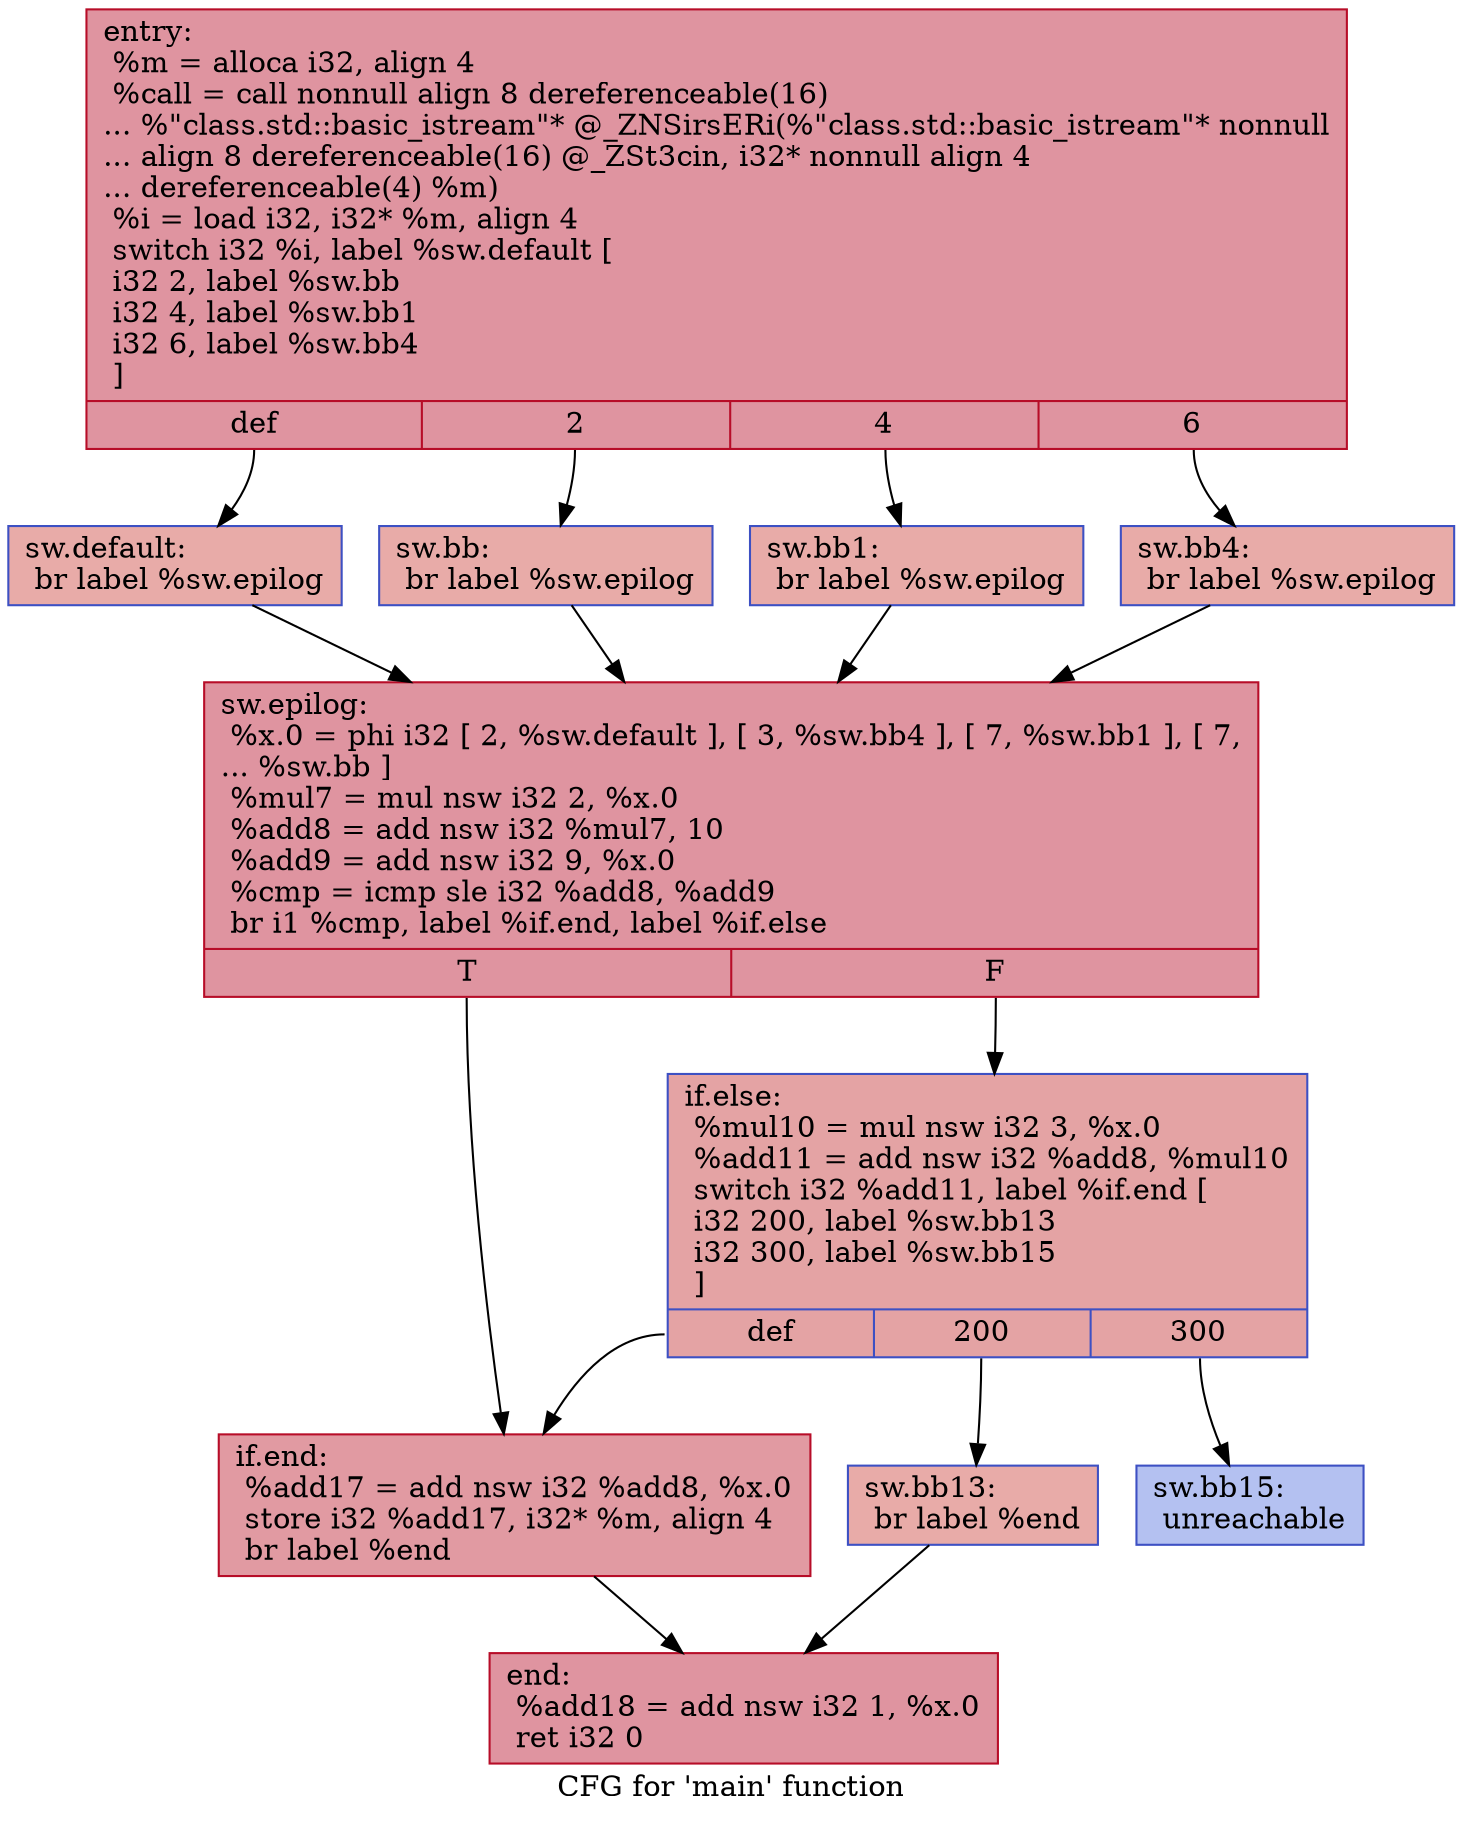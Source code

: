 digraph "CFG for 'main' function" {
	label="CFG for 'main' function";

	Node0x55c660ad3fc0 [shape=record,color="#b70d28ff", style=filled, fillcolor="#b70d2870",label="{entry:\l  %m = alloca i32, align 4\l  %call = call nonnull align 8 dereferenceable(16)\l... %\"class.std::basic_istream\"* @_ZNSirsERi(%\"class.std::basic_istream\"* nonnull\l... align 8 dereferenceable(16) @_ZSt3cin, i32* nonnull align 4\l... dereferenceable(4) %m)\l  %i = load i32, i32* %m, align 4\l  switch i32 %i, label %sw.default [\l    i32 2, label %sw.bb\l    i32 4, label %sw.bb1\l    i32 6, label %sw.bb4\l  ]\l|{<s0>def|<s1>2|<s2>4|<s3>6}}"];
	Node0x55c660ad3fc0:s0 -> Node0x55c660ad4400;
	Node0x55c660ad3fc0:s1 -> Node0x55c660ad4510;
	Node0x55c660ad3fc0:s2 -> Node0x55c660ad4610;
	Node0x55c660ad3fc0:s3 -> Node0x55c660ad4710;
	Node0x55c660ad4510 [shape=record,color="#3d50c3ff", style=filled, fillcolor="#cc403a70",label="{sw.bb:                                            \l  br label %sw.epilog\l}"];
	Node0x55c660ad4510 -> Node0x55c660ad4830;
	Node0x55c660ad4610 [shape=record,color="#3d50c3ff", style=filled, fillcolor="#cc403a70",label="{sw.bb1:                                           \l  br label %sw.epilog\l}"];
	Node0x55c660ad4610 -> Node0x55c660ad4830;
	Node0x55c660ad4710 [shape=record,color="#3d50c3ff", style=filled, fillcolor="#cc403a70",label="{sw.bb4:                                           \l  br label %sw.epilog\l}"];
	Node0x55c660ad4710 -> Node0x55c660ad4830;
	Node0x55c660ad4400 [shape=record,color="#3d50c3ff", style=filled, fillcolor="#cc403a70",label="{sw.default:                                       \l  br label %sw.epilog\l}"];
	Node0x55c660ad4400 -> Node0x55c660ad4830;
	Node0x55c660ad4830 [shape=record,color="#b70d28ff", style=filled, fillcolor="#b70d2870",label="{sw.epilog:                                        \l  %x.0 = phi i32 [ 2, %sw.default ], [ 3, %sw.bb4 ], [ 7, %sw.bb1 ], [ 7,\l... %sw.bb ]\l  %mul7 = mul nsw i32 2, %x.0\l  %add8 = add nsw i32 %mul7, 10\l  %add9 = add nsw i32 9, %x.0\l  %cmp = icmp sle i32 %add8, %add9\l  br i1 %cmp, label %if.end, label %if.else\l|{<s0>T|<s1>F}}"];
	Node0x55c660ad4830:s0 -> Node0x55c660ad50b0;
	Node0x55c660ad4830:s1 -> Node0x55c660ad5120;
	Node0x55c660ad5120 [shape=record,color="#3d50c3ff", style=filled, fillcolor="#c32e3170",label="{if.else:                                          \l  %mul10 = mul nsw i32 3, %x.0\l  %add11 = add nsw i32 %add8, %mul10\l  switch i32 %add11, label %if.end [\l    i32 200, label %sw.bb13\l    i32 300, label %sw.bb15\l  ]\l|{<s0>def|<s1>200|<s2>300}}"];
	Node0x55c660ad5120:s0 -> Node0x55c660ad50b0;
	Node0x55c660ad5120:s1 -> Node0x55c660ad53d0;
	Node0x55c660ad5120:s2 -> Node0x55c660ad5470;
	Node0x55c660ad53d0 [shape=record,color="#3d50c3ff", style=filled, fillcolor="#cc403a70",label="{sw.bb13:                                          \l  br label %end\l}"];
	Node0x55c660ad53d0 -> Node0x55c660ad5600;
	Node0x55c660ad5470 [shape=record,color="#3d50c3ff", style=filled, fillcolor="#5572df70",label="{sw.bb15:                                          \l  unreachable\l}"];
	Node0x55c660ad50b0 [shape=record,color="#b70d28ff", style=filled, fillcolor="#bb1b2c70",label="{if.end:                                           \l  %add17 = add nsw i32 %add8, %x.0\l  store i32 %add17, i32* %m, align 4\l  br label %end\l}"];
	Node0x55c660ad50b0 -> Node0x55c660ad5600;
	Node0x55c660ad5600 [shape=record,color="#b70d28ff", style=filled, fillcolor="#b70d2870",label="{end:                                              \l  %add18 = add nsw i32 1, %x.0\l  ret i32 0\l}"];
}
